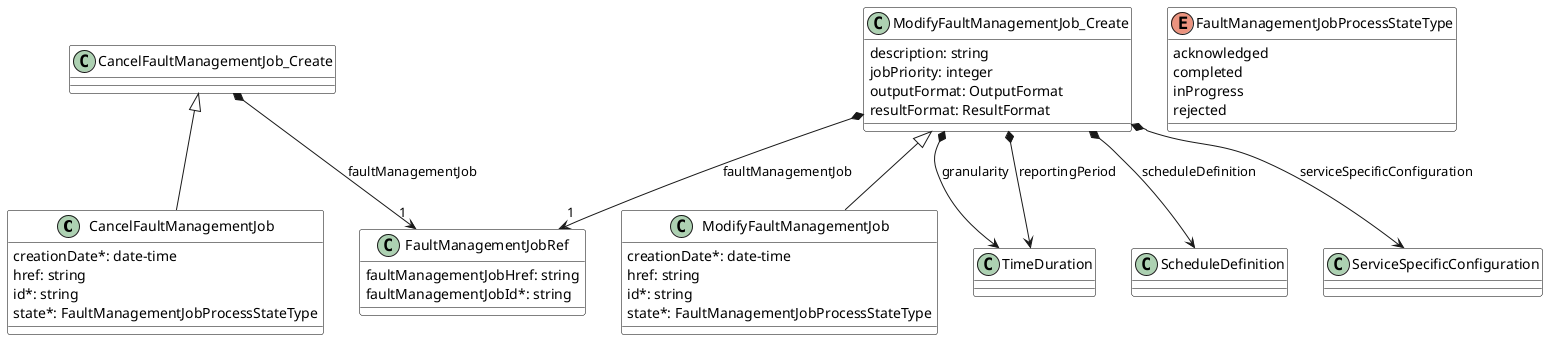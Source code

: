 @startuml faultManagementDataModelPart2
skinparam {
    ClassBackgroundColor White
    ClassBorderColor Black
}

class CancelFaultManagementJob {

    creationDate*: date-time
    href: string
    id*: string
    state*: FaultManagementJobProcessStateType
}
CancelFaultManagementJob_Create <|-- CancelFaultManagementJob



class CancelFaultManagementJob_Create {

}

CancelFaultManagementJob_Create *-->"1" FaultManagementJobRef : faultManagementJob

class ModifyFaultManagementJob {

    creationDate*: date-time
    href: string
    id*: string
    state*: FaultManagementJobProcessStateType
}
ModifyFaultManagementJob_Create <|-- ModifyFaultManagementJob



class ModifyFaultManagementJob_Create {

    description: string
    jobPriority: integer
    outputFormat: OutputFormat
    resultFormat: ResultFormat
}

ModifyFaultManagementJob_Create *-->"1" FaultManagementJobRef : faultManagementJob
ModifyFaultManagementJob_Create *--> TimeDuration : granularity
ModifyFaultManagementJob_Create *--> TimeDuration : reportingPeriod
ModifyFaultManagementJob_Create *--> ScheduleDefinition : scheduleDefinition
ModifyFaultManagementJob_Create *--> ServiceSpecificConfiguration : serviceSpecificConfiguration

class FaultManagementJobRef {

    faultManagementJobHref: string
    faultManagementJobId*: string
}

enum FaultManagementJobProcessStateType {

    acknowledged
    completed
    inProgress
    rejected
}

@enduml

